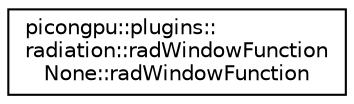 digraph "Graphical Class Hierarchy"
{
 // LATEX_PDF_SIZE
  edge [fontname="Helvetica",fontsize="10",labelfontname="Helvetica",labelfontsize="10"];
  node [fontname="Helvetica",fontsize="10",shape=record];
  rankdir="LR";
  Node0 [label="picongpu::plugins::\lradiation::radWindowFunction\lNone::radWindowFunction",height=0.2,width=0.4,color="black", fillcolor="white", style="filled",URL="$structpicongpu_1_1plugins_1_1radiation_1_1rad_window_function_none_1_1rad_window_function.html",tooltip=" "];
}

